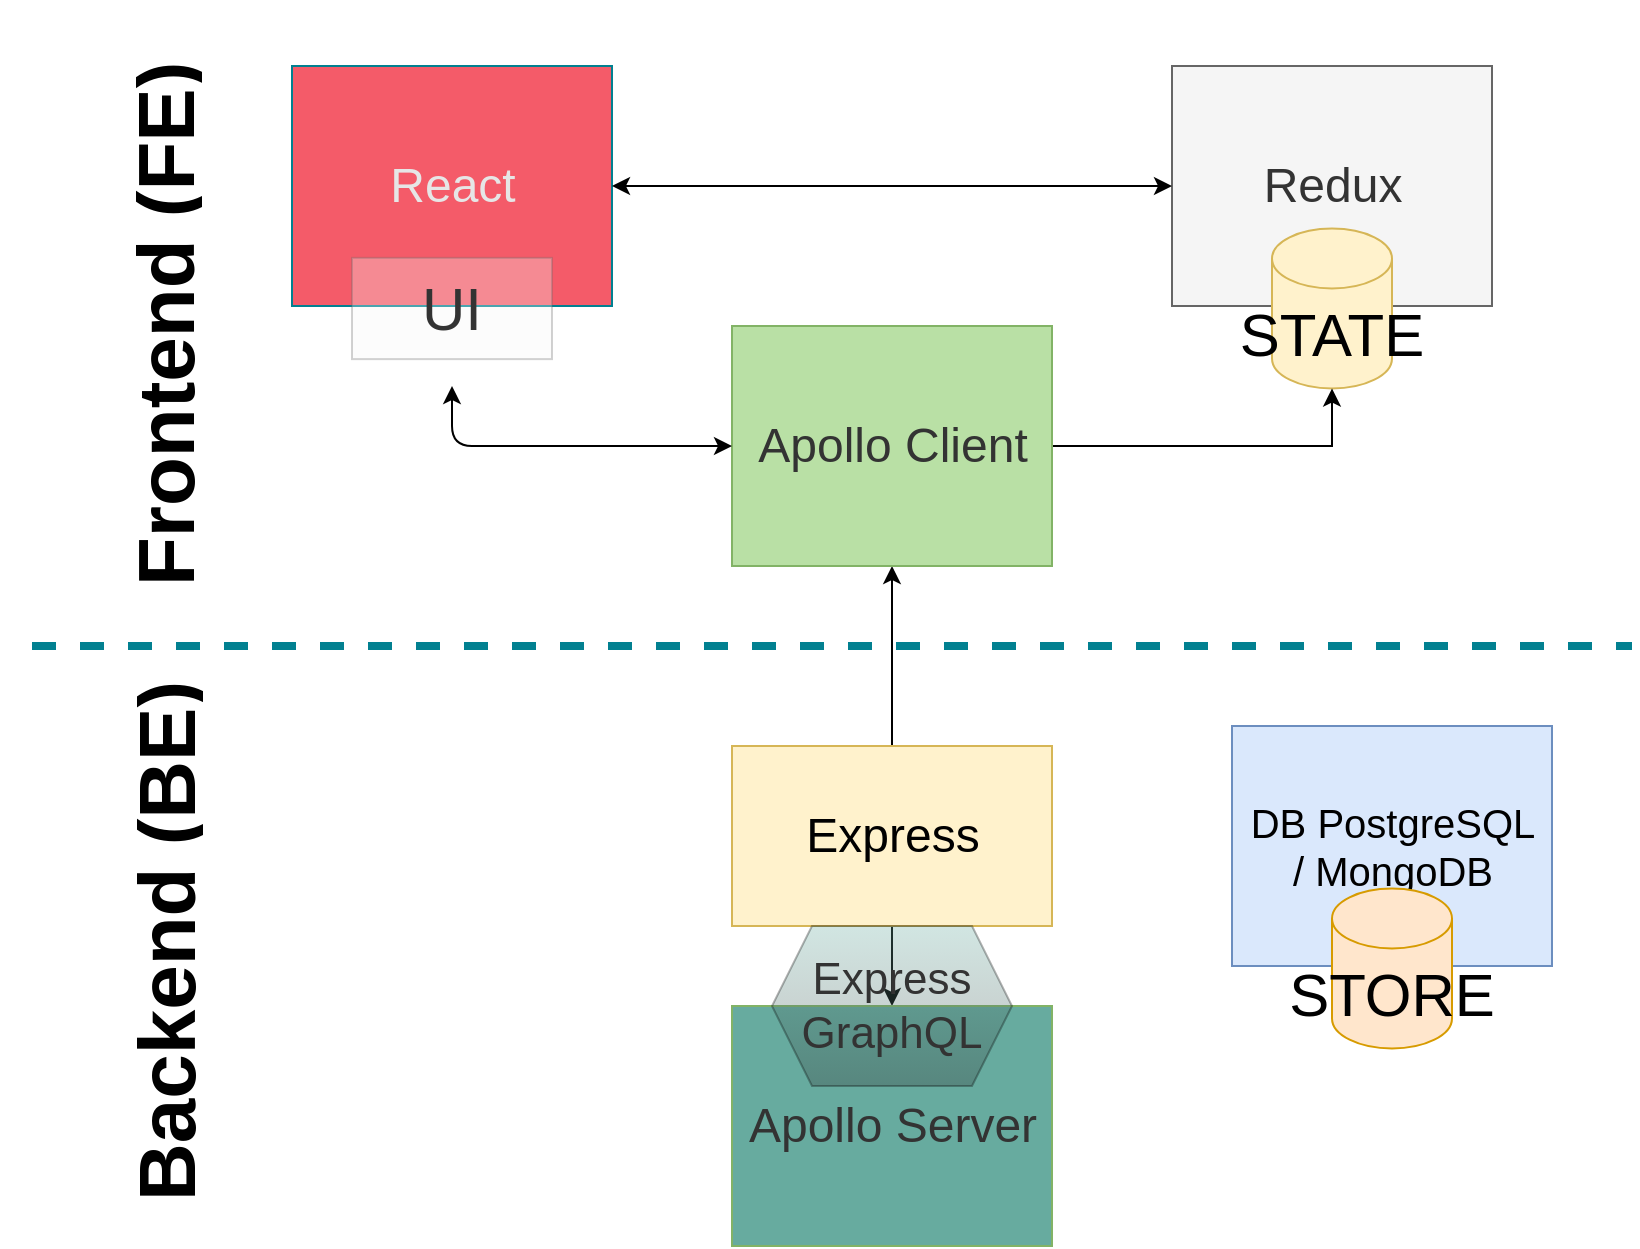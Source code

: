 <mxfile version="14.7.7" type="github">
  <diagram id="LNMG3sTzRvZ35h2c9BiK" name="Page-1">
    <mxGraphModel dx="4152" dy="2188" grid="1" gridSize="10" guides="1" tooltips="1" connect="1" arrows="1" fold="1" page="1" pageScale="1" pageWidth="850" pageHeight="1100" background="#FFFFFF" math="0" shadow="0">
      <root>
        <mxCell id="0" />
        <mxCell id="1" parent="0" />
        <mxCell id="hZ7Zgo9Nj8M63er8Cpxn-12" value="" style="endArrow=classic;startArrow=classic;html=1;fontSize=30;fontColor=#333333;exitX=0.5;exitY=0;exitDx=0;exitDy=0;entryX=0.5;entryY=1;entryDx=0;entryDy=0;" edge="1" parent="1" source="hZ7Zgo9Nj8M63er8Cpxn-10" target="hZ7Zgo9Nj8M63er8Cpxn-11">
          <mxGeometry width="50" height="50" relative="1" as="geometry">
            <mxPoint x="440" y="390" as="sourcePoint" />
            <mxPoint x="490" y="340" as="targetPoint" />
          </mxGeometry>
        </mxCell>
        <mxCell id="hZ7Zgo9Nj8M63er8Cpxn-31" value="&lt;font style=&quot;font-size: 24px&quot;&gt;Express&lt;br&gt;&lt;/font&gt;" style="html=1;fillColor=#fff2cc;strokeColor=#d6b656;" vertex="1" parent="1">
          <mxGeometry x="380" y="410" width="160" height="90" as="geometry" />
        </mxCell>
        <mxCell id="hODOwLh5K1UUTg0OSGgw-2" value="&lt;font color=&quot;#e6e6e6&quot; style=&quot;font-size: 24px&quot;&gt;React&lt;/font&gt;" style="html=1;fillColor=#F45B69;strokeColor=#028090;fontColor=#E4FDE1;" parent="1" vertex="1">
          <mxGeometry x="160" y="70" width="160" height="120" as="geometry" />
        </mxCell>
        <mxCell id="hODOwLh5K1UUTg0OSGgw-3" value="" style="endArrow=none;dashed=1;html=1;labelBackgroundColor=#114B5F;strokeColor=#028090;fontColor=#E4FDE1;strokeWidth=4;" parent="1" edge="1">
          <mxGeometry width="50" height="50" relative="1" as="geometry">
            <mxPoint x="30" y="360" as="sourcePoint" />
            <mxPoint x="830" y="360" as="targetPoint" />
          </mxGeometry>
        </mxCell>
        <mxCell id="hZ7Zgo9Nj8M63er8Cpxn-6" value="&lt;h1&gt;&lt;font style=&quot;font-size: 40px&quot;&gt;Frontend (FE)&lt;/font&gt;&lt;/h1&gt;" style="text;html=1;strokeColor=none;fillColor=none;spacing=5;spacingTop=-20;whiteSpace=wrap;overflow=hidden;rounded=0;fontSize=30;rotation=-90;" vertex="1" parent="1">
          <mxGeometry x="-78.75" y="141.25" width="297.5" height="90" as="geometry" />
        </mxCell>
        <mxCell id="hZ7Zgo9Nj8M63er8Cpxn-7" value="&lt;h1&gt;&lt;font style=&quot;font-size: 40px&quot;&gt;Backend (BE)&lt;/font&gt;&lt;/h1&gt;" style="text;html=1;strokeColor=none;fillColor=none;spacing=5;spacingTop=-20;whiteSpace=wrap;overflow=hidden;rounded=0;fontSize=30;rotation=-90;" vertex="1" parent="1">
          <mxGeometry x="-68.75" y="458.75" width="277.5" height="90" as="geometry" />
        </mxCell>
        <mxCell id="hZ7Zgo9Nj8M63er8Cpxn-8" value="&lt;font style=&quot;font-size: 24px&quot;&gt;Redux&lt;/font&gt;" style="html=1;fillColor=#f5f5f5;strokeColor=#666666;fontColor=#333333;" vertex="1" parent="1">
          <mxGeometry x="600" y="70" width="160" height="120" as="geometry" />
        </mxCell>
        <mxCell id="hZ7Zgo9Nj8M63er8Cpxn-14" style="edgeStyle=orthogonalEdgeStyle;rounded=0;orthogonalLoop=1;jettySize=auto;html=1;exitX=0.5;exitY=0;exitDx=0;exitDy=0;exitPerimeter=0;entryX=0.5;entryY=1;entryDx=0;entryDy=0;fontSize=30;fontColor=#333333;" edge="1" parent="1" source="hZ7Zgo9Nj8M63er8Cpxn-9" target="hZ7Zgo9Nj8M63er8Cpxn-8">
          <mxGeometry relative="1" as="geometry" />
        </mxCell>
        <mxCell id="hZ7Zgo9Nj8M63er8Cpxn-9" value="STATE" style="shape=cylinder3;whiteSpace=wrap;html=1;boundedLbl=1;backgroundOutline=1;size=15;fontSize=30;fillColor=#fff2cc;strokeColor=#d6b656;" vertex="1" parent="1">
          <mxGeometry x="650" y="151.25" width="60" height="80" as="geometry" />
        </mxCell>
        <mxCell id="hZ7Zgo9Nj8M63er8Cpxn-10" value="&lt;font style=&quot;font-size: 24px&quot; color=&quot;#333333&quot;&gt;Apollo Server&lt;/font&gt;" style="html=1;strokeColor=#82b366;fillColor=#67AB9F;" vertex="1" parent="1">
          <mxGeometry x="380" y="540" width="160" height="120" as="geometry" />
        </mxCell>
        <mxCell id="hZ7Zgo9Nj8M63er8Cpxn-19" style="edgeStyle=orthogonalEdgeStyle;rounded=0;orthogonalLoop=1;jettySize=auto;html=1;entryX=0.5;entryY=1;entryDx=0;entryDy=0;entryPerimeter=0;fontSize=30;fontColor=#333333;" edge="1" parent="1" source="hZ7Zgo9Nj8M63er8Cpxn-11" target="hZ7Zgo9Nj8M63er8Cpxn-9">
          <mxGeometry relative="1" as="geometry" />
        </mxCell>
        <mxCell id="hZ7Zgo9Nj8M63er8Cpxn-11" value="&lt;font style=&quot;font-size: 24px&quot; color=&quot;#333333&quot;&gt;Apollo Client&lt;/font&gt;" style="html=1;strokeColor=#82b366;fillColor=#B9E0A5;" vertex="1" parent="1">
          <mxGeometry x="380" y="200" width="160" height="120" as="geometry" />
        </mxCell>
        <mxCell id="hZ7Zgo9Nj8M63er8Cpxn-22" value="" style="endArrow=classic;startArrow=classic;html=1;fontSize=30;fontColor=#333333;exitX=1;exitY=0.5;exitDx=0;exitDy=0;entryX=0;entryY=0.5;entryDx=0;entryDy=0;" edge="1" parent="1" source="hODOwLh5K1UUTg0OSGgw-2" target="hZ7Zgo9Nj8M63er8Cpxn-8">
          <mxGeometry width="50" height="50" relative="1" as="geometry">
            <mxPoint x="420" y="150" as="sourcePoint" />
            <mxPoint x="470" y="100" as="targetPoint" />
            <Array as="points">
              <mxPoint x="460" y="130" />
            </Array>
          </mxGeometry>
        </mxCell>
        <mxCell id="hZ7Zgo9Nj8M63er8Cpxn-26" value="" style="endArrow=classic;startArrow=classic;html=1;fontSize=30;fontColor=#333333;entryX=0;entryY=0.5;entryDx=0;entryDy=0;" edge="1" parent="1" target="hZ7Zgo9Nj8M63er8Cpxn-11">
          <mxGeometry width="50" height="50" relative="1" as="geometry">
            <mxPoint x="240" y="230" as="sourcePoint" />
            <mxPoint x="350" y="220" as="targetPoint" />
            <Array as="points">
              <mxPoint x="240" y="260" />
            </Array>
          </mxGeometry>
        </mxCell>
        <mxCell id="hZ7Zgo9Nj8M63er8Cpxn-28" value="" style="shape=image;html=1;verticalAlign=top;verticalLabelPosition=bottom;labelBackgroundColor=#ffffff;imageAspect=0;aspect=fixed;image=https://cdn2.iconfinder.com/data/icons/picol-vector/32/screen_16to9-128.png;shadow=0;glass=0;fontSize=30;fontColor=#333333;fillColor=#67AB9F;gradientColor=#F19C99;opacity=30;" vertex="1" parent="1">
          <mxGeometry x="181.88" y="120" width="116.25" height="116.25" as="geometry" />
        </mxCell>
        <mxCell id="hZ7Zgo9Nj8M63er8Cpxn-1" value="UI" style="text;html=1;strokeColor=#666666;fillColor=#f5f5f5;align=center;verticalAlign=middle;whiteSpace=wrap;rounded=0;fontSize=30;fontColor=#333333;opacity=30;" vertex="1" parent="1">
          <mxGeometry x="190" y="165.94" width="100" height="50.62" as="geometry" />
        </mxCell>
        <mxCell id="hZ7Zgo9Nj8M63er8Cpxn-30" value="Express GraphQL" style="shape=hexagon;perimeter=hexagonPerimeter2;whiteSpace=wrap;html=1;fixedSize=1;shadow=0;glass=0;fontSize=22;fontColor=#333333;fillColor=#67AB9F;opacity=30;gradientColor=#333333;" vertex="1" parent="1">
          <mxGeometry x="400" y="500" width="120" height="80" as="geometry" />
        </mxCell>
        <mxCell id="hZ7Zgo9Nj8M63er8Cpxn-36" value="" style="group" vertex="1" connectable="0" parent="1">
          <mxGeometry x="630" y="400" width="160" height="161.25" as="geometry" />
        </mxCell>
        <mxCell id="hZ7Zgo9Nj8M63er8Cpxn-34" value="&lt;font style=&quot;font-size: 20px&quot;&gt;DB PostgreSQL &lt;br&gt;/ MongoDB&lt;/font&gt;" style="html=1;fillColor=#dae8fc;strokeColor=#6c8ebf;" vertex="1" parent="hZ7Zgo9Nj8M63er8Cpxn-36">
          <mxGeometry width="160" height="120" as="geometry" />
        </mxCell>
        <mxCell id="hZ7Zgo9Nj8M63er8Cpxn-35" value="STORE" style="shape=cylinder3;whiteSpace=wrap;html=1;boundedLbl=1;backgroundOutline=1;size=15;fontSize=30;fillColor=#ffe6cc;strokeColor=#d79b00;" vertex="1" parent="hZ7Zgo9Nj8M63er8Cpxn-36">
          <mxGeometry x="50" y="81.25" width="60" height="80" as="geometry" />
        </mxCell>
      </root>
    </mxGraphModel>
  </diagram>
</mxfile>
